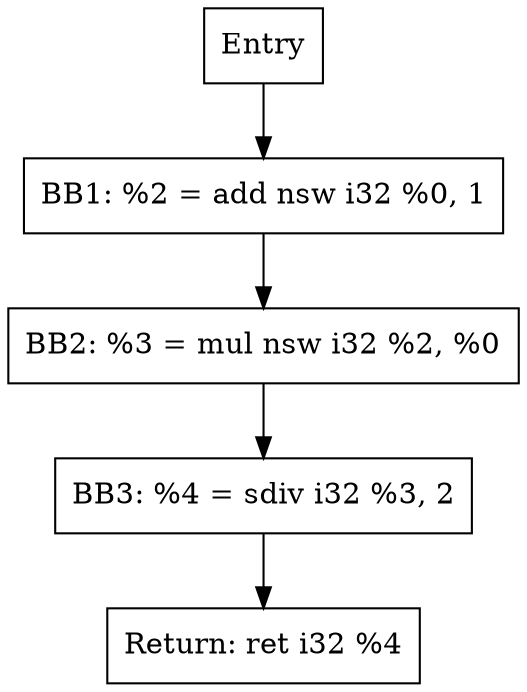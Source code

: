 digraph CFG {
    // Define the nodes
    node [shape=box];
    Entry [label="Entry"];
    BB1 [label="BB1: %2 = add nsw i32 %0, 1"];
    BB2 [label="BB2: %3 = mul nsw i32 %2, %0"];
    BB3 [label="BB3: %4 = sdiv i32 %3, 2"];
    Return [label="Return: ret i32 %4"];

    // Define the edges
    Entry -> BB1;
    BB1 -> BB2;
    BB2 -> BB3;
    BB3 -> Return;
}